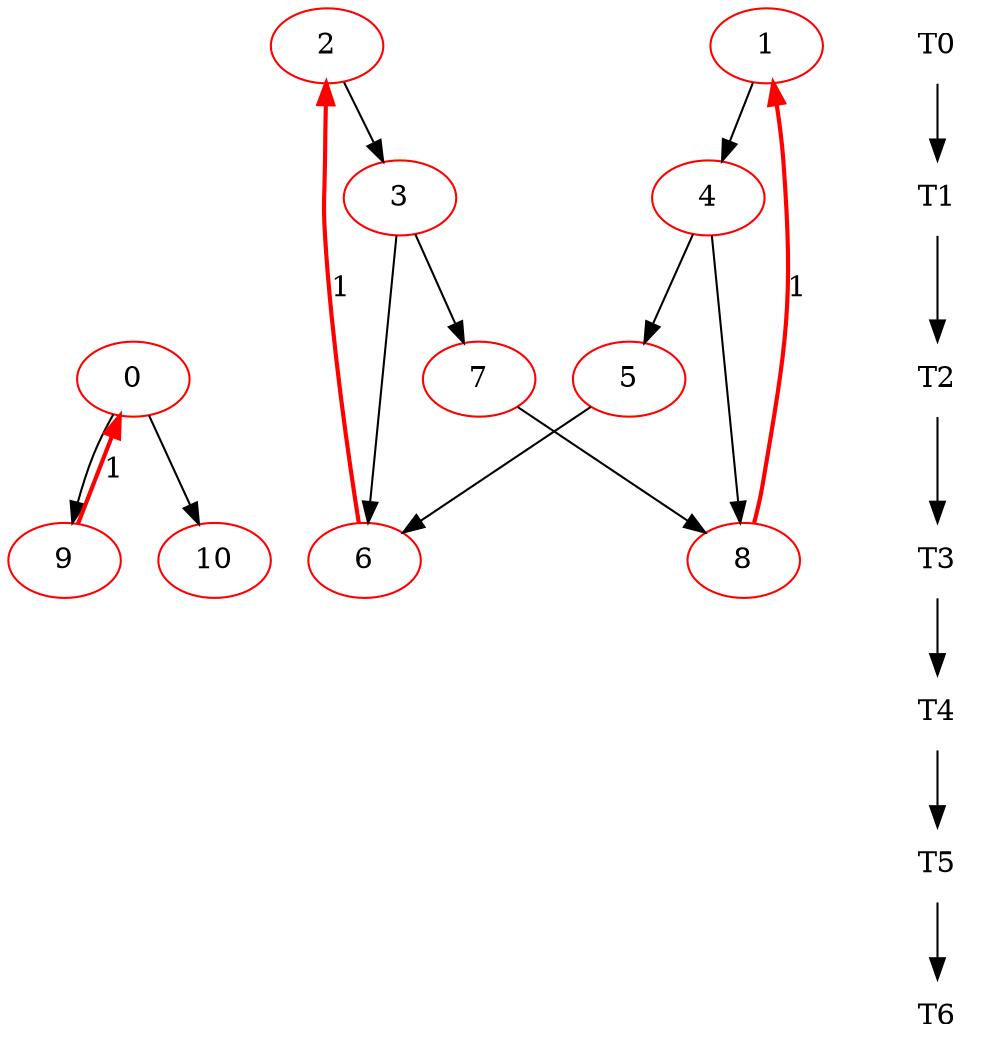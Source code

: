 digraph ALAP { 
{
0 [color=red ];

1 [color=red ];

2 [color=red ];

3 [color=red ];

4 [color=red ];

5 [color=red ];

6 [color=red ];

7 [color=red ];

8 [color=red ];

9 [color=red ];

10 [color=red ];
9 -> 0 [style=bold, color=red, label=1] 
8 -> 1 [style=bold, color=red, label=1] 
6 -> 2 [style=bold, color=red, label=1] 
2 -> 3
1 -> 4
4 -> 5
5 -> 6
3 -> 6
3 -> 7
4 -> 8
7 -> 8
0 -> 9
0 -> 10

}

{
 node [shape=plaintext]; 
 T0  -> T1 -> T2 -> T3 -> T4 -> T5 -> T6;
}{ rank = source; 
T0;
 }; 
{ rank = same; 
1; 2; T0;
 }; 
{ rank = same; 
3; 4; T1;
 }; 
{ rank = same; 
0; 5; 7; T2;
 }; 
{ rank = same; 
6; 8; 9; 10; T3;
 }; 
{ rank = same; 

 }; 
{ rank = same; 

 }; 
{ rank = same; 

 }; 

}